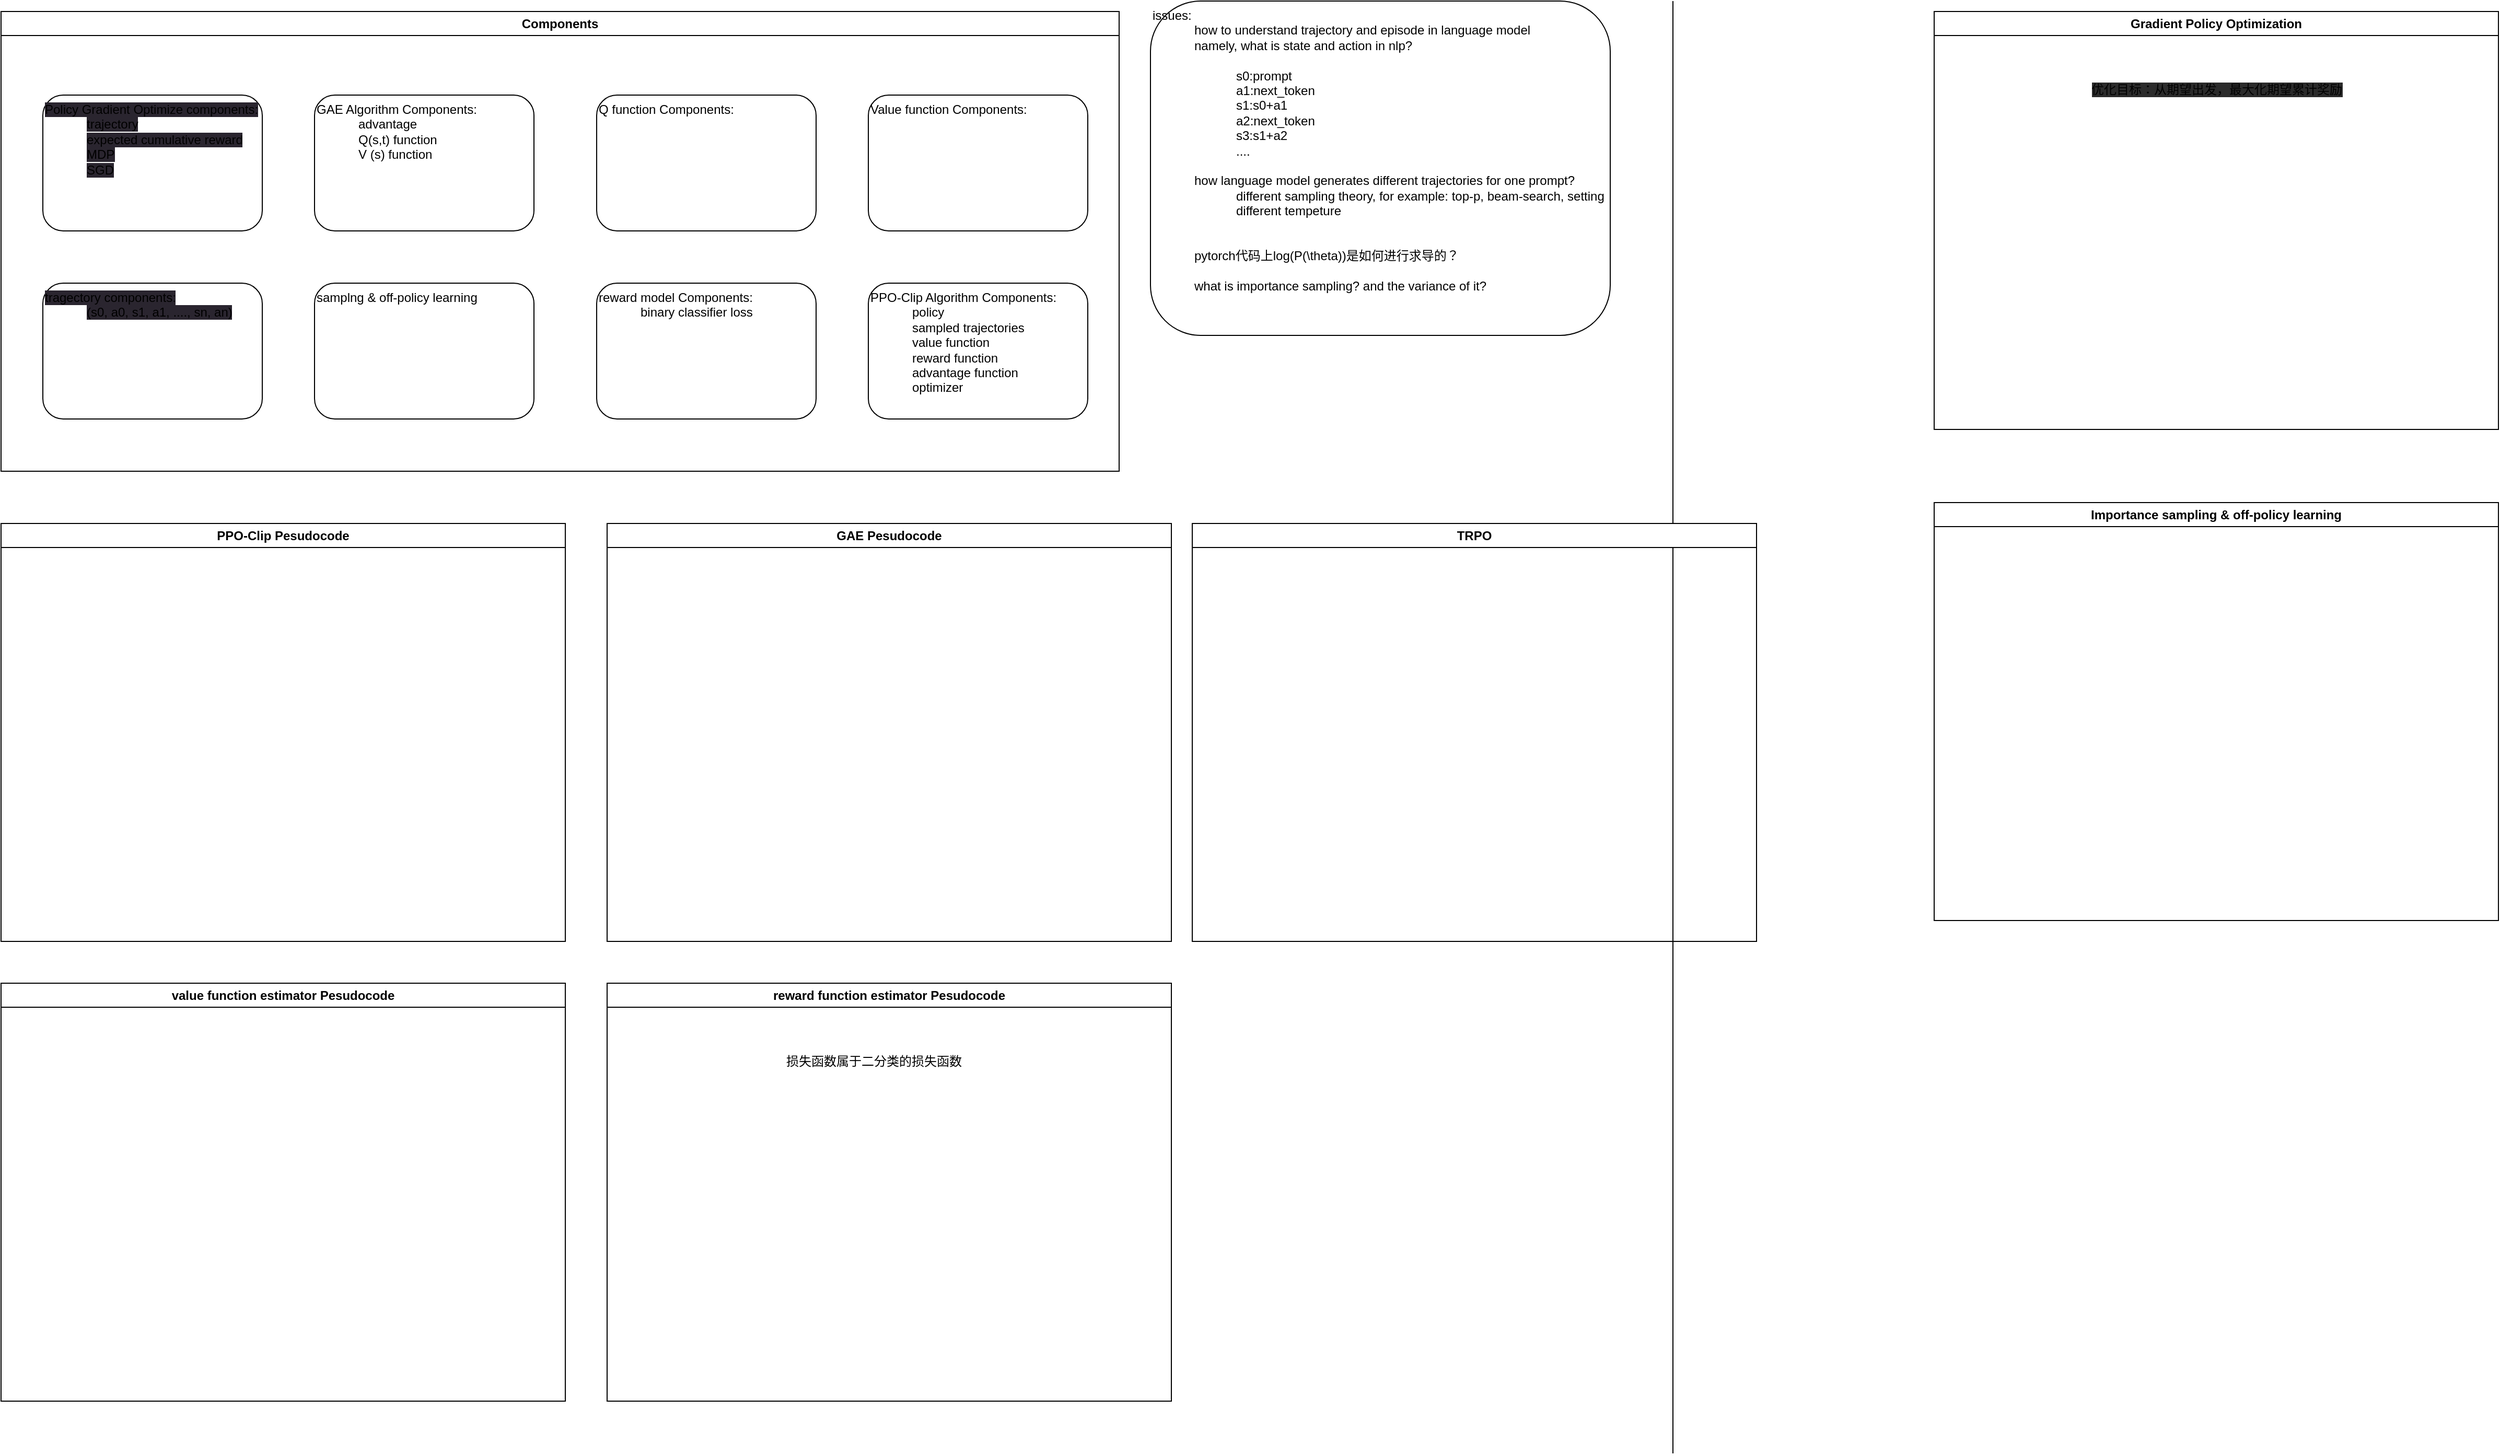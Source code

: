 <mxfile>
    <diagram id="95fcyAgAGgI-n5src2xL" name="Page-1">
        <mxGraphModel dx="1913" dy="2026" grid="1" gridSize="10" guides="1" tooltips="1" connect="1" arrows="1" fold="1" page="1" pageScale="1" pageWidth="850" pageHeight="1100" math="0" shadow="0">
            <root>
                <mxCell id="0"/>
                <mxCell id="1" parent="0"/>
                <mxCell id="3" value="PPO-Clip Pesudocode" style="swimlane;whiteSpace=wrap;html=1;" parent="1" vertex="1">
                    <mxGeometry x="20" y="380" width="540" height="400" as="geometry"/>
                </mxCell>
                <mxCell id="8" value="Components" style="swimlane;whiteSpace=wrap;html=1;" parent="1" vertex="1">
                    <mxGeometry x="20" y="-110" width="1070" height="440" as="geometry"/>
                </mxCell>
                <mxCell id="2" value="PPO-Clip Algorithm Components:&lt;br&gt;&lt;blockquote style=&quot;margin: 0 0 0 40px; border: none; padding: 0px;&quot;&gt;policy&lt;/blockquote&gt;&lt;blockquote style=&quot;margin: 0 0 0 40px; border: none; padding: 0px;&quot;&gt;sampled trajectories&lt;br&gt;value function&lt;br&gt;reward function&lt;br&gt;advantage function&lt;br&gt;optimizer&lt;/blockquote&gt;" style="rounded=1;whiteSpace=wrap;html=1;align=left;verticalAlign=top;" parent="8" vertex="1">
                    <mxGeometry x="830" y="260" width="210" height="130" as="geometry"/>
                </mxCell>
                <mxCell id="4" value="GAE Algorithm Components:&lt;br&gt;&lt;blockquote style=&quot;margin: 0 0 0 40px; border: none; padding: 0px;&quot;&gt;advantage&lt;/blockquote&gt;&lt;blockquote style=&quot;margin: 0 0 0 40px; border: none; padding: 0px;&quot;&gt;Q(s,t) function&lt;/blockquote&gt;&lt;blockquote style=&quot;margin: 0 0 0 40px; border: none; padding: 0px;&quot;&gt;V (s) function&lt;/blockquote&gt;" style="rounded=1;whiteSpace=wrap;html=1;align=left;verticalAlign=top;" parent="8" vertex="1">
                    <mxGeometry x="300" y="80" width="210" height="130" as="geometry"/>
                </mxCell>
                <mxCell id="5" value="Value function Components:&lt;br&gt;&lt;blockquote style=&quot;margin: 0 0 0 40px; border: none; padding: 0px;&quot;&gt;&lt;br&gt;&lt;/blockquote&gt;" style="rounded=1;whiteSpace=wrap;html=1;align=left;verticalAlign=top;" parent="8" vertex="1">
                    <mxGeometry x="830" y="80" width="210" height="130" as="geometry"/>
                </mxCell>
                <mxCell id="6" value="reward model Components:&lt;br&gt;&lt;blockquote style=&quot;margin: 0 0 0 40px; border: none; padding: 0px;&quot;&gt;binary classifier loss&lt;/blockquote&gt;" style="rounded=1;whiteSpace=wrap;html=1;align=left;verticalAlign=top;" parent="8" vertex="1">
                    <mxGeometry x="570" y="260" width="210" height="130" as="geometry"/>
                </mxCell>
                <mxCell id="7" value="&lt;span style=&quot;background-color: rgb(42, 37, 47);&quot;&gt;tragectory components:&lt;br&gt;&lt;blockquote style=&quot;margin: 0 0 0 40px; border: none; padding: 0px;&quot;&gt;&lt;span style=&quot;background-color: rgb(42, 37, 47);&quot;&gt;(s0, a0, s1, a1, ...., sn, an)&lt;/span&gt;&lt;/blockquote&gt;&lt;/span&gt;" style="rounded=1;whiteSpace=wrap;html=1;align=left;verticalAlign=top;" parent="8" vertex="1">
                    <mxGeometry x="40" y="260" width="210" height="130" as="geometry"/>
                </mxCell>
                <mxCell id="19" value="&lt;span style=&quot;background-color: rgb(42, 37, 47);&quot;&gt;Policy Gradient Optimize components:&lt;br&gt;&lt;blockquote style=&quot;margin: 0 0 0 40px; border: none; padding: 0px;&quot;&gt;&lt;span style=&quot;background-color: rgb(42, 37, 47);&quot;&gt;trajectory&lt;/span&gt;&lt;/blockquote&gt;&lt;blockquote style=&quot;margin: 0 0 0 40px; border: none; padding: 0px;&quot;&gt;&lt;span style=&quot;background-color: rgb(42, 37, 47);&quot;&gt;expected cumulative reward&lt;/span&gt;&lt;/blockquote&gt;&lt;blockquote style=&quot;margin: 0 0 0 40px; border: none; padding: 0px;&quot;&gt;&lt;span style=&quot;background-color: rgb(42, 37, 47);&quot;&gt;MDP&lt;/span&gt;&lt;/blockquote&gt;&lt;blockquote style=&quot;margin: 0 0 0 40px; border: none; padding: 0px;&quot;&gt;&lt;span style=&quot;background-color: rgb(42, 37, 47);&quot;&gt;SGD&lt;/span&gt;&lt;/blockquote&gt;&lt;/span&gt;" style="rounded=1;whiteSpace=wrap;html=1;align=left;verticalAlign=top;" vertex="1" parent="8">
                    <mxGeometry x="40" y="80" width="210" height="130" as="geometry"/>
                </mxCell>
                <mxCell id="20" value="Q function Components:&lt;br&gt;&lt;blockquote style=&quot;margin: 0 0 0 40px; border: none; padding: 0px;&quot;&gt;&lt;br&gt;&lt;/blockquote&gt;" style="rounded=1;whiteSpace=wrap;html=1;align=left;verticalAlign=top;" vertex="1" parent="8">
                    <mxGeometry x="570" y="80" width="210" height="130" as="geometry"/>
                </mxCell>
                <mxCell id="21" value="samplng &amp;amp; off-policy learning" style="rounded=1;whiteSpace=wrap;html=1;align=left;verticalAlign=top;" vertex="1" parent="8">
                    <mxGeometry x="300" y="260" width="210" height="130" as="geometry"/>
                </mxCell>
                <mxCell id="9" value="GAE Pesudocode" style="swimlane;whiteSpace=wrap;html=1;" parent="1" vertex="1">
                    <mxGeometry x="600" y="380" width="540" height="400" as="geometry"/>
                </mxCell>
                <mxCell id="10" value="value function estimator Pesudocode" style="swimlane;whiteSpace=wrap;html=1;" parent="1" vertex="1">
                    <mxGeometry x="20" y="820" width="540" height="400" as="geometry"/>
                </mxCell>
                <mxCell id="11" value="reward function estimator Pesudocode" style="swimlane;whiteSpace=wrap;html=1;" parent="1" vertex="1">
                    <mxGeometry x="600" y="820" width="540" height="400" as="geometry"/>
                </mxCell>
                <mxCell id="17" value="损失函数属于二分类的损失函数" style="text;html=1;align=center;verticalAlign=middle;resizable=0;points=[];autosize=1;strokeColor=none;fillColor=none;" vertex="1" parent="11">
                    <mxGeometry x="160" y="60" width="190" height="30" as="geometry"/>
                </mxCell>
                <mxCell id="13" value="issues:&lt;br&gt;&lt;blockquote style=&quot;margin: 0 0 0 40px; border: none; padding: 0px;&quot;&gt;how to understand trajectory and episode in language model&lt;/blockquote&gt;&lt;blockquote style=&quot;margin: 0 0 0 40px; border: none; padding: 0px;&quot;&gt;namely, what is state and action in nlp?&lt;/blockquote&gt;&lt;blockquote style=&quot;margin: 0 0 0 40px; border: none; padding: 0px;&quot;&gt;&lt;br&gt;&lt;/blockquote&gt;&lt;blockquote style=&quot;margin: 0 0 0 40px; border: none; padding: 0px;&quot;&gt;&lt;blockquote style=&quot;margin: 0 0 0 40px; border: none; padding: 0px;&quot;&gt;s0:prompt&lt;/blockquote&gt;&lt;blockquote style=&quot;margin: 0 0 0 40px; border: none; padding: 0px;&quot;&gt;a1:next_token&lt;/blockquote&gt;&lt;blockquote style=&quot;margin: 0 0 0 40px; border: none; padding: 0px;&quot;&gt;s1:s0+a1&lt;/blockquote&gt;&lt;blockquote style=&quot;margin: 0 0 0 40px; border: none; padding: 0px;&quot;&gt;a2:next_token&lt;/blockquote&gt;&lt;blockquote style=&quot;margin: 0 0 0 40px; border: none; padding: 0px;&quot;&gt;s3:s1+a2&lt;/blockquote&gt;&lt;blockquote style=&quot;margin: 0 0 0 40px; border: none; padding: 0px;&quot;&gt;....&lt;/blockquote&gt;&lt;/blockquote&gt;&lt;blockquote style=&quot;margin: 0 0 0 40px; border: none; padding: 0px;&quot;&gt;&lt;br&gt;&lt;/blockquote&gt;&lt;blockquote style=&quot;margin: 0 0 0 40px; border: none; padding: 0px;&quot;&gt;how language model generates different trajectories for one prompt?&lt;/blockquote&gt;&lt;blockquote style=&quot;margin: 0 0 0 40px; border: none; padding: 0px;&quot;&gt;&lt;blockquote style=&quot;margin: 0 0 0 40px; border: none; padding: 0px;&quot;&gt;different sampling theory, for example: top-p, beam-search, setting different tempeture&lt;/blockquote&gt;&lt;blockquote style=&quot;margin: 0 0 0 40px; border: none; padding: 0px;&quot;&gt;&lt;br&gt;&lt;/blockquote&gt;&lt;br&gt;&lt;/blockquote&gt;&lt;blockquote style=&quot;margin: 0 0 0 40px; border: none; padding: 0px;&quot;&gt;pytorch代码上log(P(\theta))是如何进行求导的？&lt;/blockquote&gt;&lt;blockquote style=&quot;margin: 0 0 0 40px; border: none; padding: 0px;&quot;&gt;&lt;br&gt;&lt;/blockquote&gt;&lt;blockquote style=&quot;margin: 0 0 0 40px; border: none; padding: 0px;&quot;&gt;what is importance sampling? and the variance of it?&lt;/blockquote&gt;" style="rounded=1;whiteSpace=wrap;html=1;align=left;verticalAlign=top;" parent="1" vertex="1">
                    <mxGeometry x="1120" y="-120" width="440" height="320" as="geometry"/>
                </mxCell>
                <mxCell id="14" value="" style="endArrow=none;html=1;" parent="1" edge="1">
                    <mxGeometry width="50" height="50" relative="1" as="geometry">
                        <mxPoint x="1620" y="1270" as="sourcePoint"/>
                        <mxPoint x="1620" y="-120" as="targetPoint"/>
                    </mxGeometry>
                </mxCell>
                <mxCell id="15" value="Gradient Policy Optimization" style="swimlane;whiteSpace=wrap;html=1;" parent="1" vertex="1">
                    <mxGeometry x="1870" y="-110" width="540" height="400" as="geometry"/>
                </mxCell>
                <mxCell id="18" value="&lt;span style=&quot;text-align: left; background-color: rgb(43, 43, 43);&quot;&gt;优化目标：从期望出发，最大化期望累计奖励&lt;/span&gt;" style="text;html=1;align=center;verticalAlign=middle;resizable=0;points=[];autosize=1;strokeColor=none;fillColor=none;" vertex="1" parent="15">
                    <mxGeometry x="140" y="60" width="260" height="30" as="geometry"/>
                </mxCell>
                <mxCell id="16" value="Importance sampling &amp;amp; off-policy learning" style="swimlane;whiteSpace=wrap;html=1;" parent="1" vertex="1">
                    <mxGeometry x="1870" y="360" width="540" height="400" as="geometry"/>
                </mxCell>
                <mxCell id="22" value="TRPO" style="swimlane;whiteSpace=wrap;html=1;" vertex="1" parent="1">
                    <mxGeometry x="1160" y="380" width="540" height="400" as="geometry"/>
                </mxCell>
            </root>
        </mxGraphModel>
    </diagram>
</mxfile>